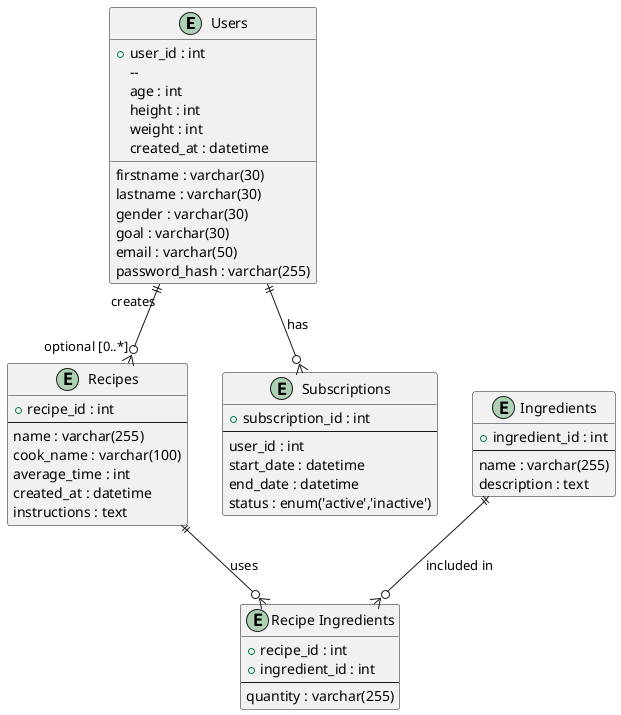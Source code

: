 @startuml

' Define the entities
entity "Users" as users {
  + user_id : int
  -- 
  firstname : varchar(30)
  lastname : varchar(30)
  age : int
  height : int
  weight : int
  gender : varchar(30)
  goal : varchar(30)
  email : varchar(50)
  password_hash : varchar(255)
  created_at : datetime
}

entity "Recipes" as recipes {
  + recipe_id : int
  --
  name : varchar(255)
  cook_name : varchar(100)
  average_time : int
  created_at : datetime
  instructions : text
}

entity "Ingredients" as ingredients {
  + ingredient_id : int
  --
  name : varchar(255)
  description : text
}

entity "Recipe Ingredients" as recipe_ingredients {
  + recipe_id : int
  + ingredient_id : int
  --
  quantity : varchar(255)
}

entity "Subscriptions" as subscriptions {
  + subscription_id : int
  --
  user_id : int
  start_date : datetime
  end_date : datetime
  status : enum('active','inactive')
}

' Define relationships
recipes ||--o{ recipe_ingredients : "uses"
ingredients ||--o{ recipe_ingredients : "included in"
users ||--o{ recipes : "creates" "optional [0..*]"
users ||--o{ subscriptions : "has"


@enduml
